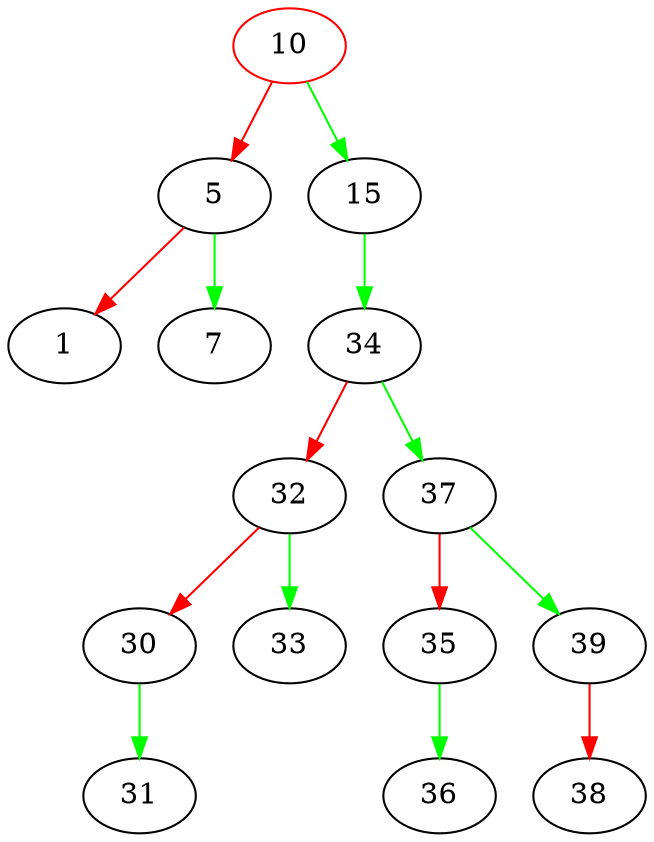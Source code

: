 digraph G{
10[color=red];
10->5[color=red];
5->1[color=red];
5->7[color=green];
10->15[color=green];
15->34[color=green];
34->32[color=red];
32->30[color=red];
30->31[color=green];
32->33[color=green];
34->37[color=green];
37->35[color=red];
35->36[color=green];
37->39[color=green];
39->38[color=red];
}
